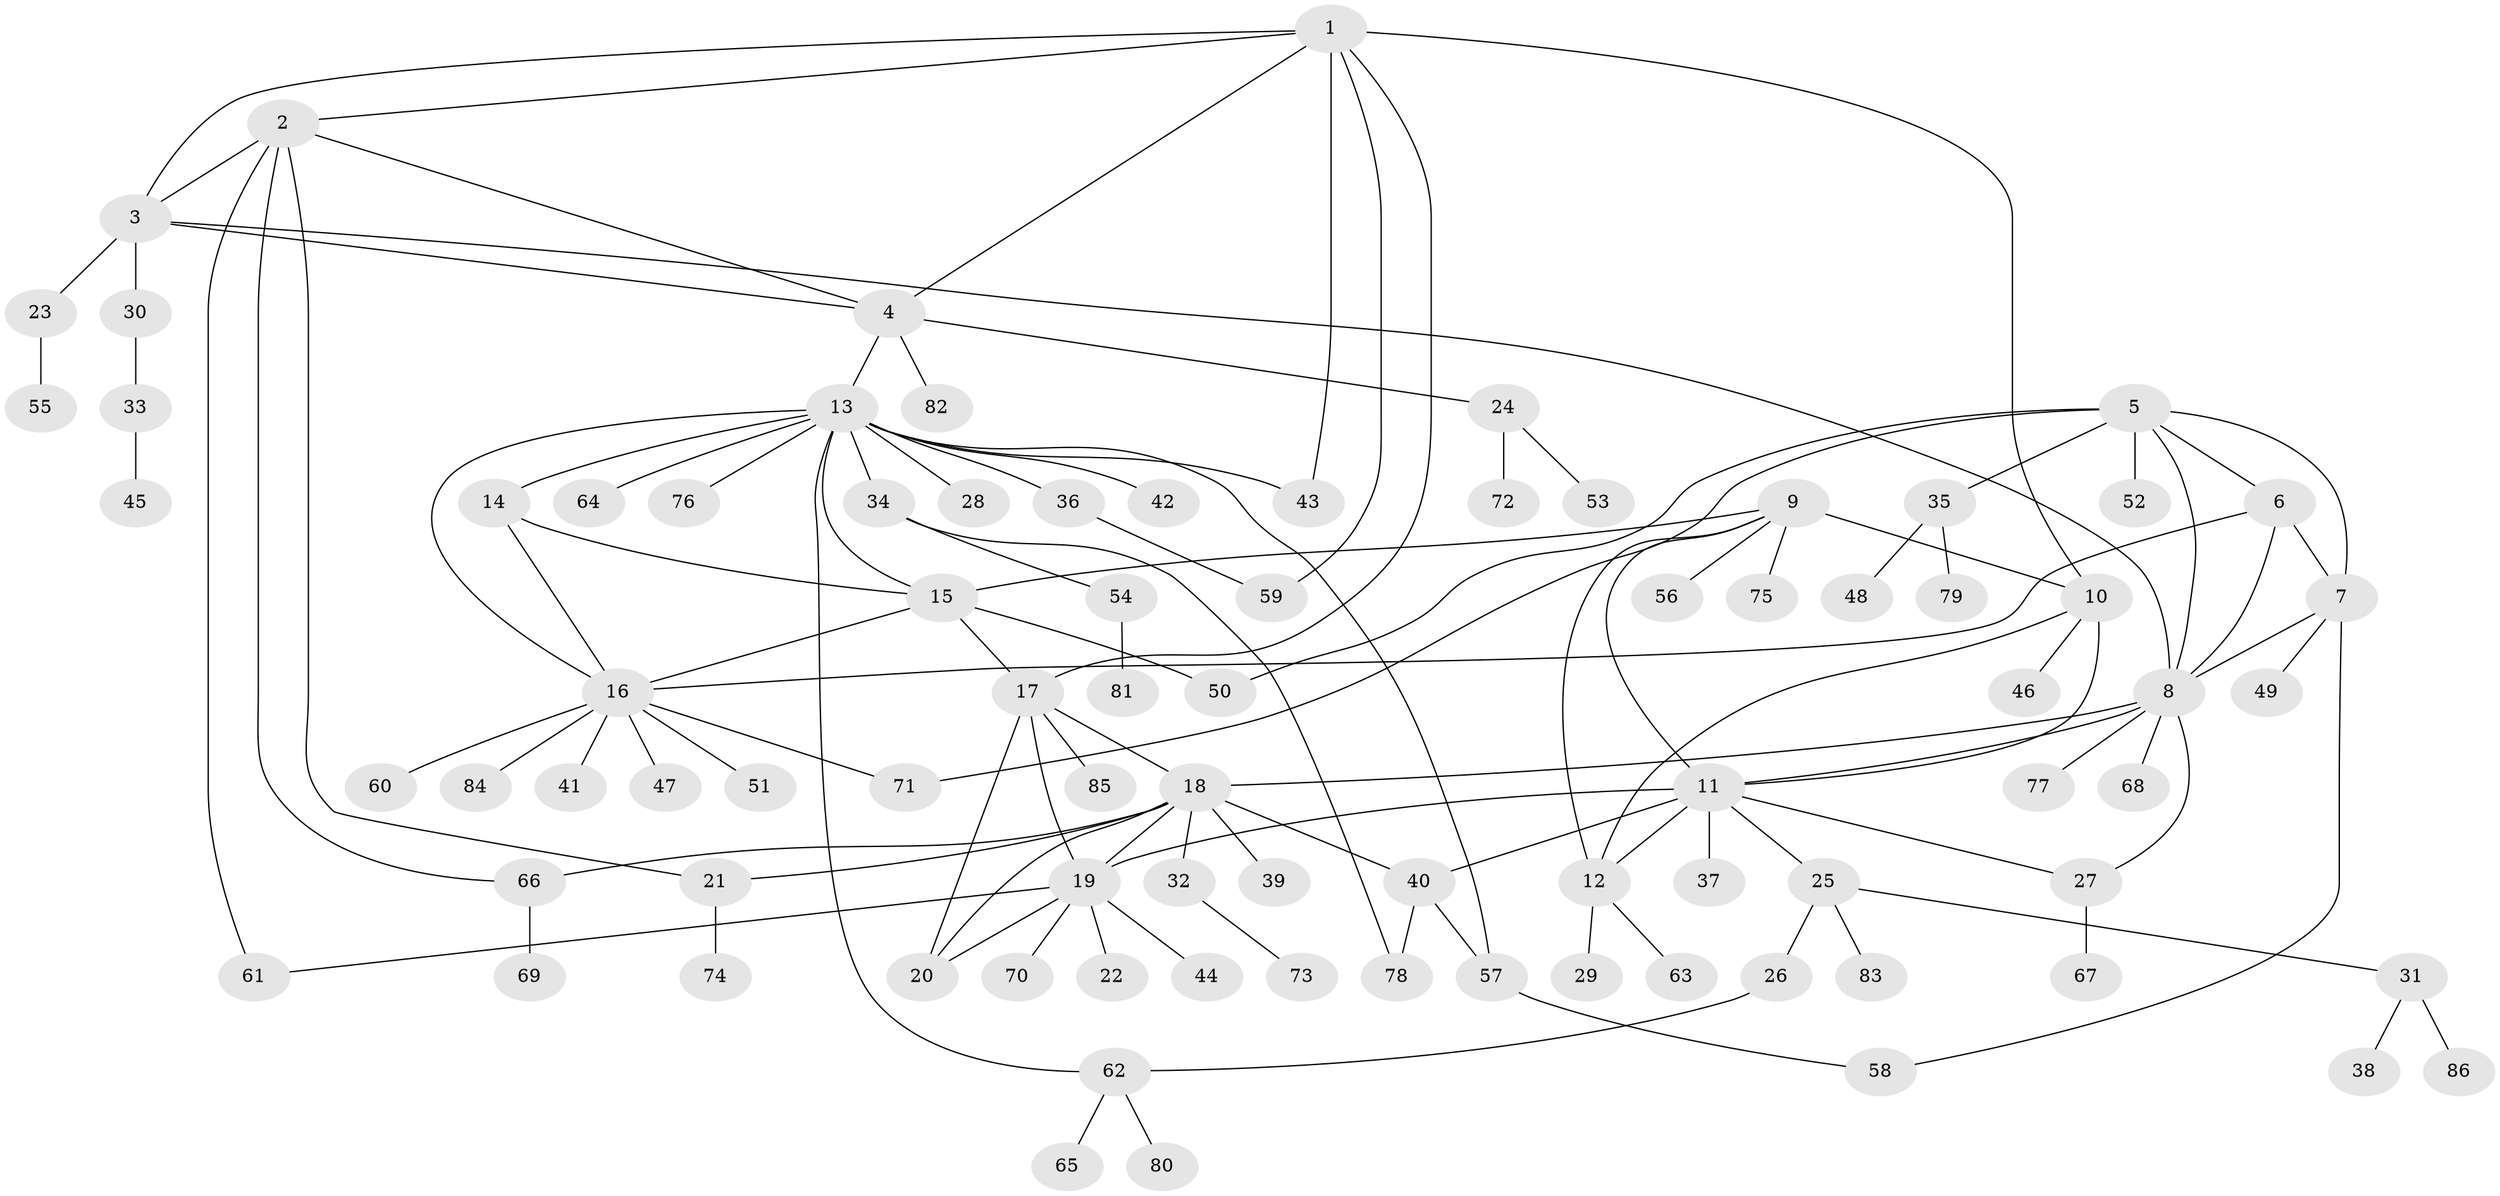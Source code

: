 // Generated by graph-tools (version 1.1) at 2025/02/03/09/25 03:02:39]
// undirected, 86 vertices, 119 edges
graph export_dot {
graph [start="1"]
  node [color=gray90,style=filled];
  1;
  2;
  3;
  4;
  5;
  6;
  7;
  8;
  9;
  10;
  11;
  12;
  13;
  14;
  15;
  16;
  17;
  18;
  19;
  20;
  21;
  22;
  23;
  24;
  25;
  26;
  27;
  28;
  29;
  30;
  31;
  32;
  33;
  34;
  35;
  36;
  37;
  38;
  39;
  40;
  41;
  42;
  43;
  44;
  45;
  46;
  47;
  48;
  49;
  50;
  51;
  52;
  53;
  54;
  55;
  56;
  57;
  58;
  59;
  60;
  61;
  62;
  63;
  64;
  65;
  66;
  67;
  68;
  69;
  70;
  71;
  72;
  73;
  74;
  75;
  76;
  77;
  78;
  79;
  80;
  81;
  82;
  83;
  84;
  85;
  86;
  1 -- 2;
  1 -- 3;
  1 -- 4;
  1 -- 10;
  1 -- 17;
  1 -- 43;
  1 -- 59;
  2 -- 3;
  2 -- 4;
  2 -- 21;
  2 -- 61;
  2 -- 66;
  3 -- 4;
  3 -- 8;
  3 -- 23;
  3 -- 30;
  4 -- 13;
  4 -- 24;
  4 -- 82;
  5 -- 6;
  5 -- 7;
  5 -- 8;
  5 -- 35;
  5 -- 50;
  5 -- 52;
  5 -- 71;
  6 -- 7;
  6 -- 8;
  6 -- 16;
  7 -- 8;
  7 -- 49;
  7 -- 58;
  8 -- 11;
  8 -- 18;
  8 -- 27;
  8 -- 68;
  8 -- 77;
  9 -- 10;
  9 -- 11;
  9 -- 12;
  9 -- 15;
  9 -- 56;
  9 -- 75;
  10 -- 11;
  10 -- 12;
  10 -- 46;
  11 -- 12;
  11 -- 19;
  11 -- 25;
  11 -- 27;
  11 -- 37;
  11 -- 40;
  12 -- 29;
  12 -- 63;
  13 -- 14;
  13 -- 15;
  13 -- 16;
  13 -- 28;
  13 -- 34;
  13 -- 36;
  13 -- 42;
  13 -- 43;
  13 -- 57;
  13 -- 62;
  13 -- 64;
  13 -- 76;
  14 -- 15;
  14 -- 16;
  15 -- 16;
  15 -- 17;
  15 -- 50;
  16 -- 41;
  16 -- 47;
  16 -- 51;
  16 -- 60;
  16 -- 71;
  16 -- 84;
  17 -- 18;
  17 -- 19;
  17 -- 20;
  17 -- 85;
  18 -- 19;
  18 -- 20;
  18 -- 21;
  18 -- 32;
  18 -- 39;
  18 -- 40;
  18 -- 66;
  19 -- 20;
  19 -- 22;
  19 -- 44;
  19 -- 61;
  19 -- 70;
  21 -- 74;
  23 -- 55;
  24 -- 53;
  24 -- 72;
  25 -- 26;
  25 -- 31;
  25 -- 83;
  26 -- 62;
  27 -- 67;
  30 -- 33;
  31 -- 38;
  31 -- 86;
  32 -- 73;
  33 -- 45;
  34 -- 54;
  34 -- 78;
  35 -- 48;
  35 -- 79;
  36 -- 59;
  40 -- 57;
  40 -- 78;
  54 -- 81;
  57 -- 58;
  62 -- 65;
  62 -- 80;
  66 -- 69;
}
